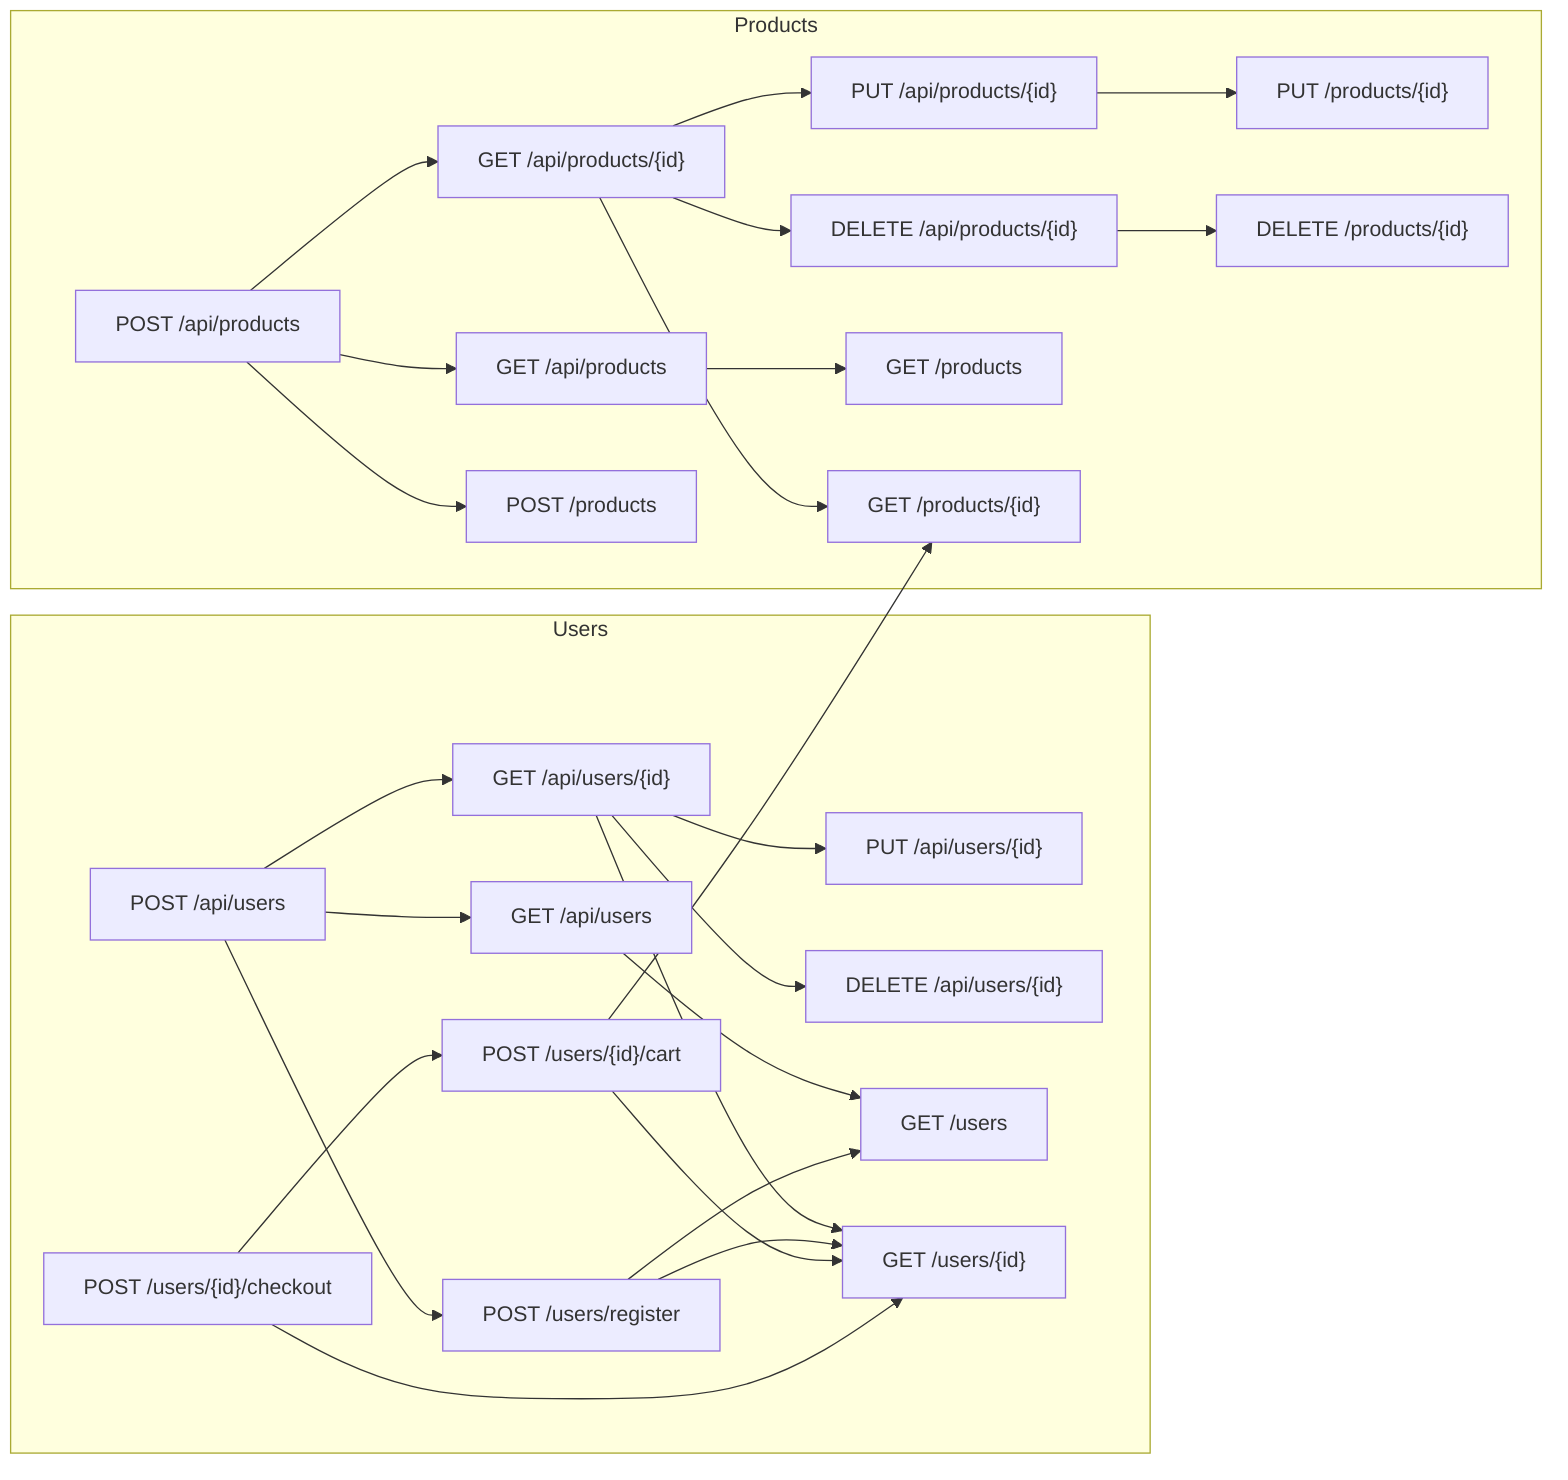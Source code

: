 graph LR
subgraph Users
    users_get["GET /api/users"]
    users_post["POST /api/users"]
    users_get_id["GET /api/users/{id}"]
    users_put_id["PUT /api/users/{id}"]
    users_delete_id["DELETE /api/users/{id}"]
    users_get_all["GET /users"]
    users_get_id_profile["GET /users/{id}"]
    users_post_register["POST /users/register"]
    users_post_cart["POST /users/{id}/cart"]
    users_post_checkout["POST /users/{id}/checkout"]
end
subgraph Products
    products_get["GET /api/products"]
    products_post["POST /api/products"]
    products_get_id["GET /api/products/{id}"]
    products_put_id["PUT /api/products/{id}"]
    products_delete_id["DELETE /api/products/{id}"]
    products_get_all["GET /products"]
    products_get_id_single["GET /products/{id}"]
    products_post_create["POST /products"]
    products_put_update["PUT /products/{id}"]
    products_delete_product["DELETE /products/{id}"]
end

users_post --> users_get
users_post --> users_get_id
users_get_id --> users_put_id
users_get_id --> users_delete_id
users_get --> users_get_all
users_get_id --> users_get_id_profile
users_post --> users_post_register
users_post_register --> users_get_all
users_post_register --> users_get_id_profile
users_post_cart --> users_get_id_profile
users_post_checkout --> users_get_id_profile
products_post --> products_get
products_post --> products_get_id
products_get_id --> products_put_id
products_get_id --> products_delete_id
products_get --> products_get_all
products_get_id --> products_get_id_single
products_post --> products_post_create
products_put_id --> products_put_update
products_delete_id --> products_delete_product

users_post_cart --> products_get_id_single
users_post_checkout --> users_post_cart